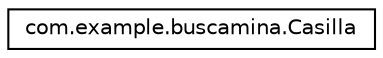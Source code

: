 digraph "Graphical Class Hierarchy"
{
  edge [fontname="Helvetica",fontsize="10",labelfontname="Helvetica",labelfontsize="10"];
  node [fontname="Helvetica",fontsize="10",shape=record];
  rankdir="LR";
  Node1 [label="com.example.buscamina.Casilla",height=0.2,width=0.4,color="black", fillcolor="white", style="filled",URL="$classcom_1_1example_1_1buscamina_1_1_casilla.html",tooltip="Clase que genera la casilla y contiene todas las propiedades de la misma La cual se utilizara a lo la..."];
}
